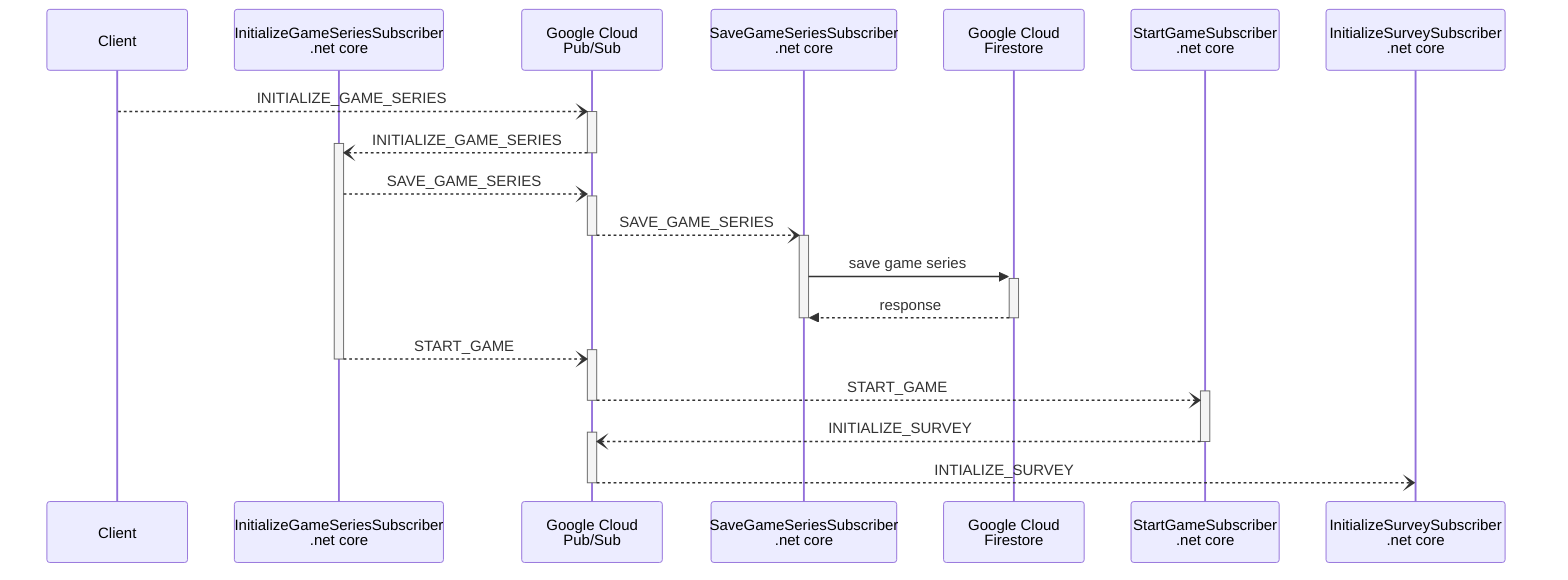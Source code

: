 sequenceDiagram
    participant C as Client
    participant IGSS as InitializeGameSeriesSubscriber<br>.net core
    participant PS as Google Cloud<br>Pub/Sub
    participant SGSS as SaveGameSeriesSubscriber<br>.net core
    participant F as Google Cloud<br>Firestore
    participant SGS as StartGameSubscriber<br>.net core
    participant ISSS as InitializeSurveySubscriber<br>.net core
    C--)+PS: INITIALIZE_GAME_SERIES
    PS--)+IGSS: INITIALIZE_GAME_SERIES
    deactivate PS
    IGSS--)+PS: SAVE_GAME_SERIES
    PS--)+SGSS: SAVE_GAME_SERIES
    deactivate PS
    SGSS->>+F: save game series
    F-->>SGSS: response
    deactivate F    
    deactivate SGSS
    IGSS--)+PS: START_GAME
    deactivate IGSS
    PS--)+SGS: START_GAME
    deactivate PS
    SGS--)+PS: INITIALIZE_SURVEY
    deactivate SGS
    PS--)ISSS: INTIALIZE_SURVEY
    deactivate PS